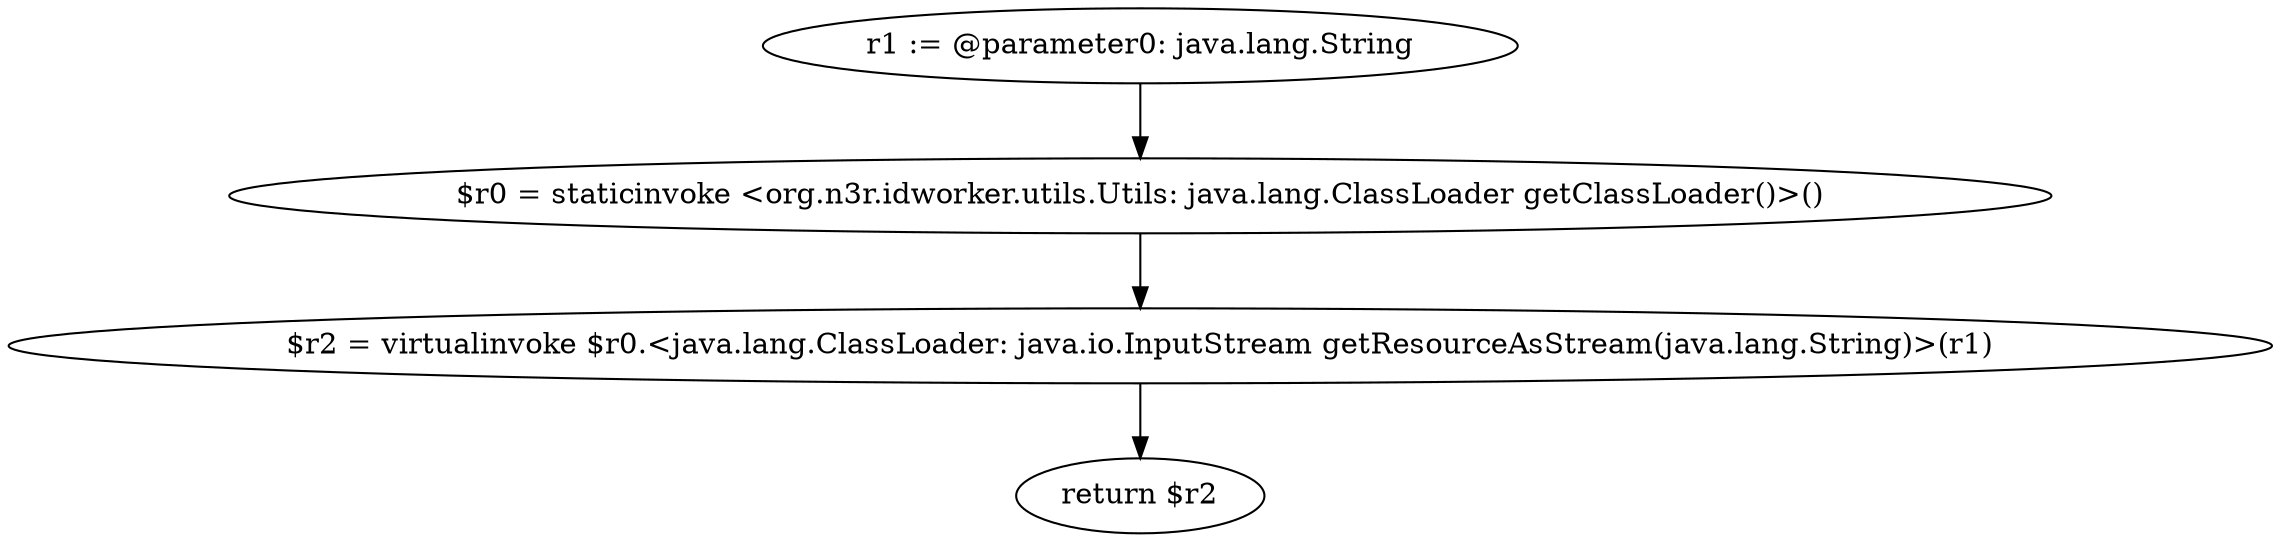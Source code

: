 digraph "unitGraph" {
    "r1 := @parameter0: java.lang.String"
    "$r0 = staticinvoke <org.n3r.idworker.utils.Utils: java.lang.ClassLoader getClassLoader()>()"
    "$r2 = virtualinvoke $r0.<java.lang.ClassLoader: java.io.InputStream getResourceAsStream(java.lang.String)>(r1)"
    "return $r2"
    "r1 := @parameter0: java.lang.String"->"$r0 = staticinvoke <org.n3r.idworker.utils.Utils: java.lang.ClassLoader getClassLoader()>()";
    "$r0 = staticinvoke <org.n3r.idworker.utils.Utils: java.lang.ClassLoader getClassLoader()>()"->"$r2 = virtualinvoke $r0.<java.lang.ClassLoader: java.io.InputStream getResourceAsStream(java.lang.String)>(r1)";
    "$r2 = virtualinvoke $r0.<java.lang.ClassLoader: java.io.InputStream getResourceAsStream(java.lang.String)>(r1)"->"return $r2";
}
